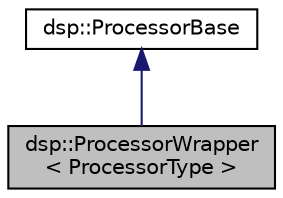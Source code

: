 digraph "dsp::ProcessorWrapper&lt; ProcessorType &gt;"
{
  bgcolor="transparent";
  edge [fontname="Helvetica",fontsize="10",labelfontname="Helvetica",labelfontsize="10"];
  node [fontname="Helvetica",fontsize="10",shape=record];
  Node0 [label="dsp::ProcessorWrapper\l\< ProcessorType \>",height=0.2,width=0.4,color="black", fillcolor="grey75", style="filled", fontcolor="black"];
  Node1 -> Node0 [dir="back",color="midnightblue",fontsize="10",style="solid",fontname="Helvetica"];
  Node1 [label="dsp::ProcessorBase",height=0.2,width=0.4,color="black",URL="$structdsp_1_1ProcessorBase.html",tooltip="Acts as a polymorphic base class for processors. "];
}
